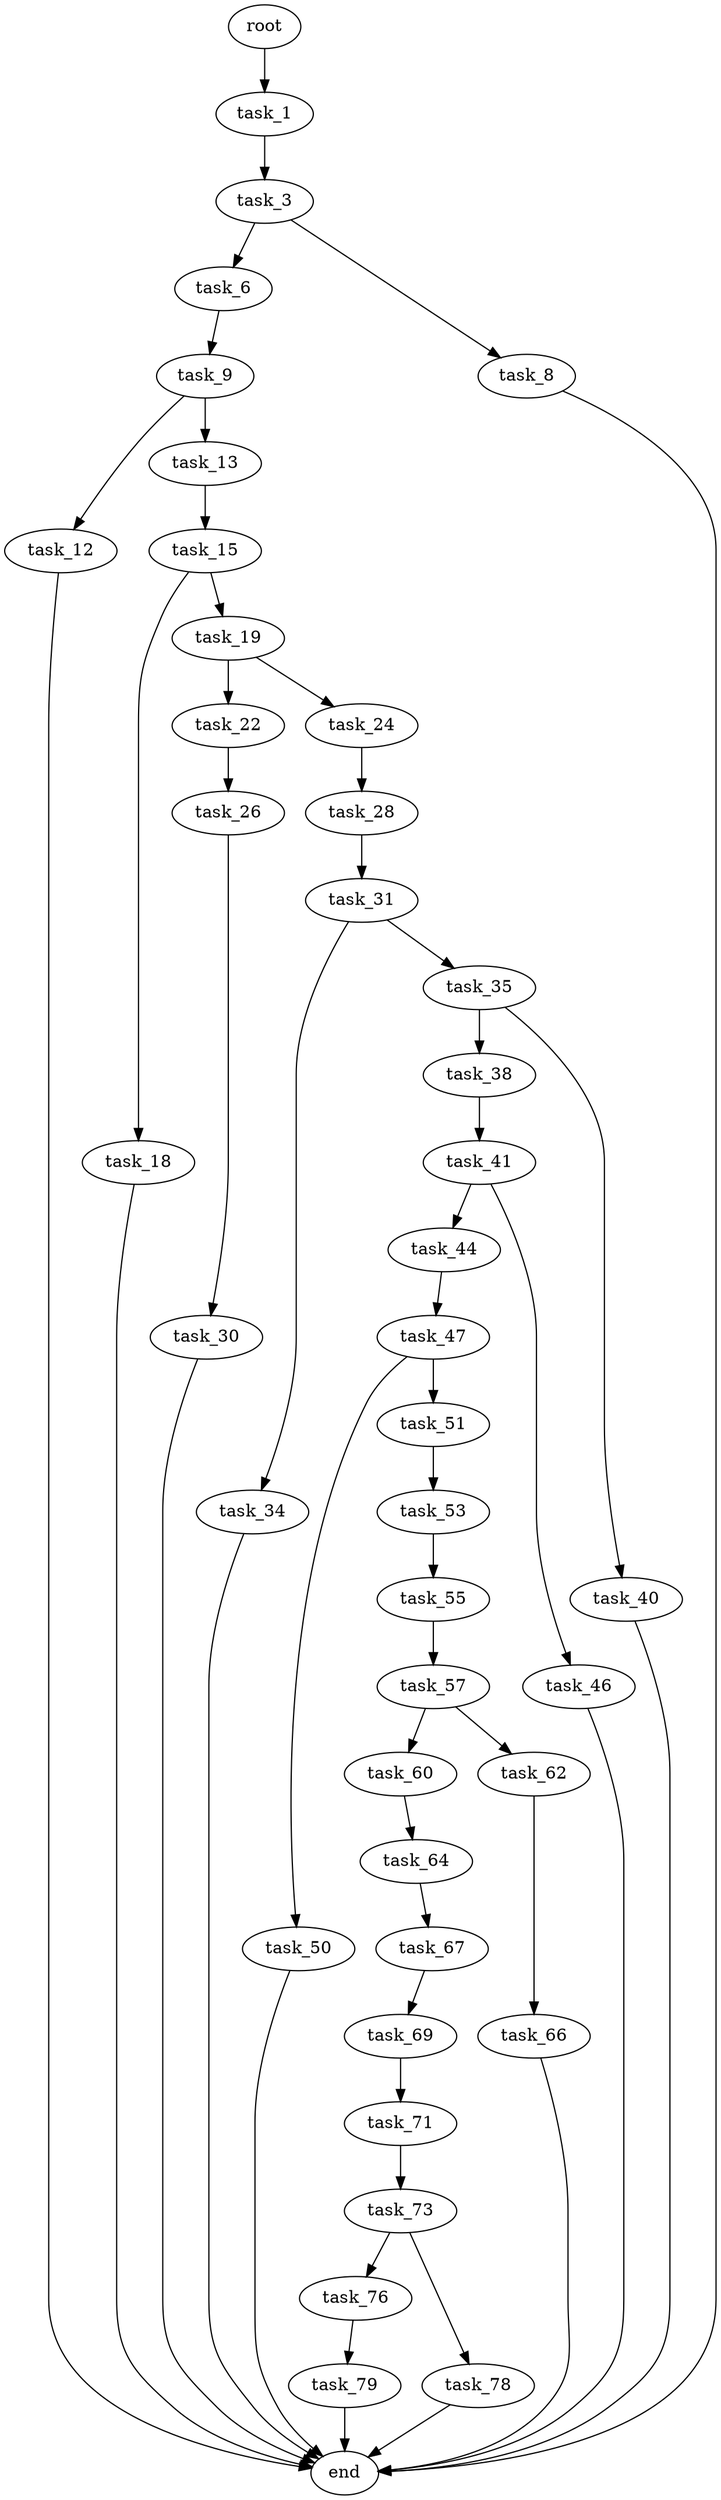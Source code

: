 digraph G {
  root [size="0.000000"];
  task_1 [size="1512795170.000000"];
  task_3 [size="11757499149.000000"];
  task_6 [size="3512159413.000000"];
  task_8 [size="11984527347.000000"];
  task_9 [size="1073741824000.000000"];
  task_12 [size="549755813888.000000"];
  task_13 [size="747354865.000000"];
  task_15 [size="171517606472.000000"];
  task_18 [size="28991029248.000000"];
  task_19 [size="16399406144.000000"];
  task_22 [size="8589934592.000000"];
  task_24 [size="402412105786.000000"];
  task_26 [size="231928233984.000000"];
  task_28 [size="401782903597.000000"];
  task_30 [size="164532844060.000000"];
  task_31 [size="15482568374.000000"];
  task_34 [size="4546518728.000000"];
  task_35 [size="1073741824000.000000"];
  task_38 [size="68719476736.000000"];
  task_40 [size="782757789696.000000"];
  task_41 [size="205326432406.000000"];
  task_44 [size="2837945505.000000"];
  task_46 [size="134217728000.000000"];
  task_47 [size="214959778468.000000"];
  task_50 [size="437807870236.000000"];
  task_51 [size="1073741824000.000000"];
  task_53 [size="231928233984.000000"];
  task_55 [size="782757789696.000000"];
  task_57 [size="204781965261.000000"];
  task_60 [size="5839089563.000000"];
  task_62 [size="231928233984.000000"];
  task_64 [size="392425573465.000000"];
  task_66 [size="8989469773.000000"];
  task_67 [size="67374501503.000000"];
  task_69 [size="368293445632.000000"];
  task_71 [size="8589934592.000000"];
  task_73 [size="40321690483.000000"];
  task_76 [size="18539951224.000000"];
  task_78 [size="28719711505.000000"];
  task_79 [size="86571718325.000000"];
  end [size="0.000000"];

  root -> task_1 [size="1.000000"];
  task_1 -> task_3 [size="75497472.000000"];
  task_3 -> task_6 [size="838860800.000000"];
  task_3 -> task_8 [size="838860800.000000"];
  task_6 -> task_9 [size="209715200.000000"];
  task_8 -> end [size="1.000000"];
  task_9 -> task_12 [size="838860800.000000"];
  task_9 -> task_13 [size="838860800.000000"];
  task_12 -> end [size="1.000000"];
  task_13 -> task_15 [size="33554432.000000"];
  task_15 -> task_18 [size="134217728.000000"];
  task_15 -> task_19 [size="134217728.000000"];
  task_18 -> end [size="1.000000"];
  task_19 -> task_22 [size="536870912.000000"];
  task_19 -> task_24 [size="536870912.000000"];
  task_22 -> task_26 [size="33554432.000000"];
  task_24 -> task_28 [size="301989888.000000"];
  task_26 -> task_30 [size="301989888.000000"];
  task_28 -> task_31 [size="411041792.000000"];
  task_30 -> end [size="1.000000"];
  task_31 -> task_34 [size="536870912.000000"];
  task_31 -> task_35 [size="536870912.000000"];
  task_34 -> end [size="1.000000"];
  task_35 -> task_38 [size="838860800.000000"];
  task_35 -> task_40 [size="838860800.000000"];
  task_38 -> task_41 [size="134217728.000000"];
  task_40 -> end [size="1.000000"];
  task_41 -> task_44 [size="301989888.000000"];
  task_41 -> task_46 [size="301989888.000000"];
  task_44 -> task_47 [size="134217728.000000"];
  task_46 -> end [size="1.000000"];
  task_47 -> task_50 [size="209715200.000000"];
  task_47 -> task_51 [size="209715200.000000"];
  task_50 -> end [size="1.000000"];
  task_51 -> task_53 [size="838860800.000000"];
  task_53 -> task_55 [size="301989888.000000"];
  task_55 -> task_57 [size="679477248.000000"];
  task_57 -> task_60 [size="134217728.000000"];
  task_57 -> task_62 [size="134217728.000000"];
  task_60 -> task_64 [size="209715200.000000"];
  task_62 -> task_66 [size="301989888.000000"];
  task_64 -> task_67 [size="838860800.000000"];
  task_66 -> end [size="1.000000"];
  task_67 -> task_69 [size="75497472.000000"];
  task_69 -> task_71 [size="411041792.000000"];
  task_71 -> task_73 [size="33554432.000000"];
  task_73 -> task_76 [size="679477248.000000"];
  task_73 -> task_78 [size="679477248.000000"];
  task_76 -> task_79 [size="411041792.000000"];
  task_78 -> end [size="1.000000"];
  task_79 -> end [size="1.000000"];
}
